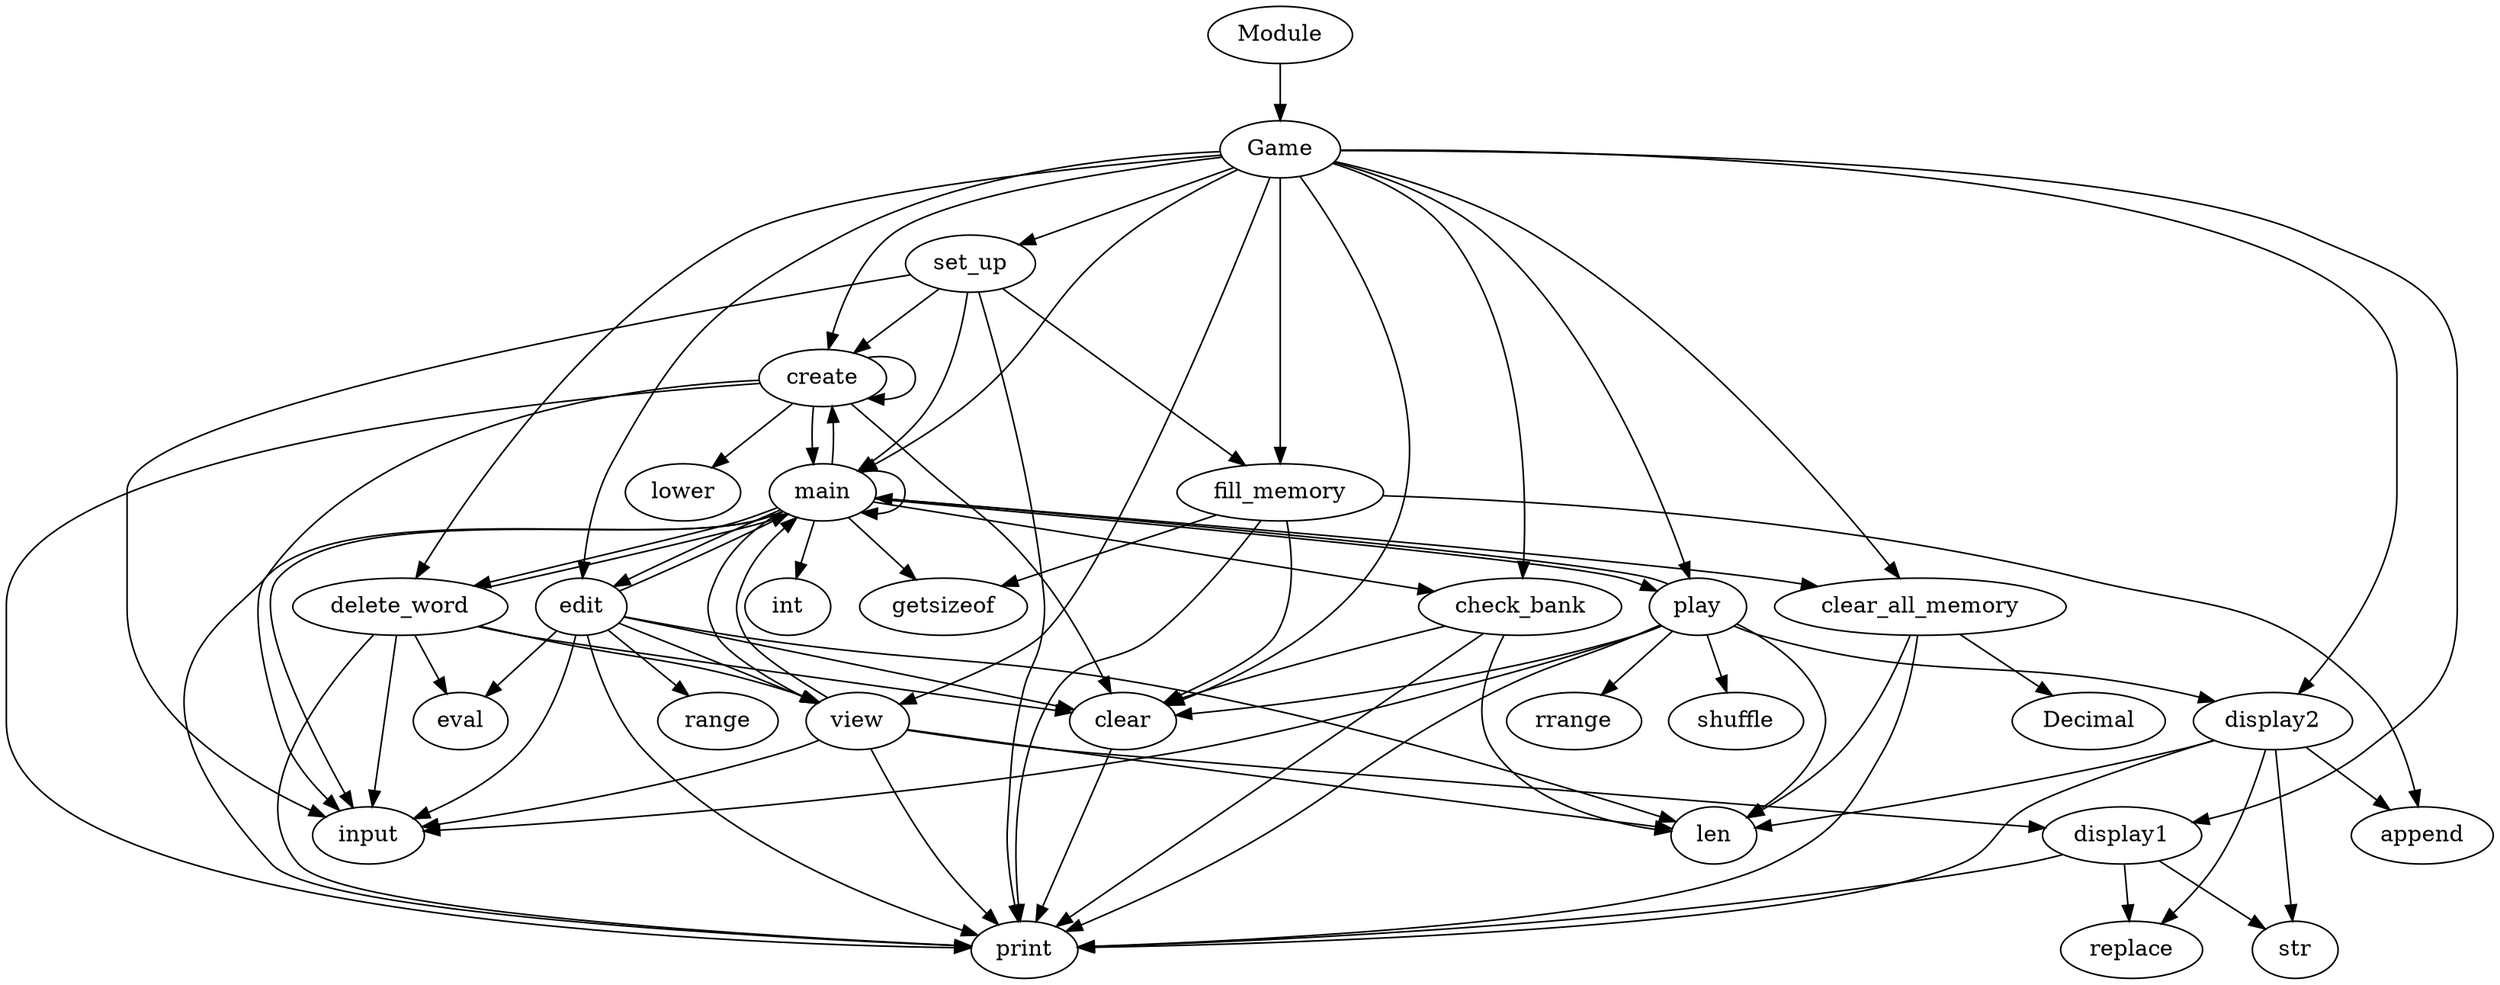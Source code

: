digraph  {
set_up;
input;
fill_memory;
print;
create;
main;
clear;
getsizeof;
append;
display1;
replace;
str;
check_bank;
len;
lower;
clear_all_memory;
Decimal;
delete_word;
view;
eval;
display2;
edit;
range;
play;
shuffle;
rrange;
int;
Module;
Game;
set_up -> input;
set_up -> fill_memory;
set_up -> print;
set_up -> create;
set_up -> main;
fill_memory -> print;
fill_memory -> getsizeof;
fill_memory -> append;
fill_memory -> clear;
create -> clear;
create -> input;
create -> print;
create -> lower;
create -> create;
create -> main;
main -> check_bank;
main -> print;
main -> int;
main -> getsizeof;
main -> input;
main -> play;
main -> create;
main -> edit;
main -> delete_word;
main -> view;
main -> clear_all_memory;
main -> main;
clear -> print;
display1 -> replace;
display1 -> str;
display1 -> print;
check_bank -> print;
check_bank -> len;
check_bank -> clear;
clear_all_memory -> print;
clear_all_memory -> len;
clear_all_memory -> Decimal;
delete_word -> view;
delete_word -> eval;
delete_word -> input;
delete_word -> print;
delete_word -> main;
delete_word -> clear;
view -> print;
view -> len;
view -> display1;
view -> input;
view -> main;
display2 -> len;
display2 -> append;
display2 -> replace;
display2 -> str;
display2 -> print;
edit -> view;
edit -> eval;
edit -> input;
edit -> print;
edit -> main;
edit -> range;
edit -> len;
edit -> clear;
play -> print;
play -> shuffle;
play -> rrange;
play -> len;
play -> display2;
play -> input;
play -> clear;
play -> main;
Module -> Game;
Game -> set_up;
Game -> clear;
Game -> fill_memory;
Game -> display1;
Game -> check_bank;
Game -> create;
Game -> clear_all_memory;
Game -> delete_word;
Game -> view;
Game -> display2;
Game -> edit;
Game -> play;
Game -> main;
}

